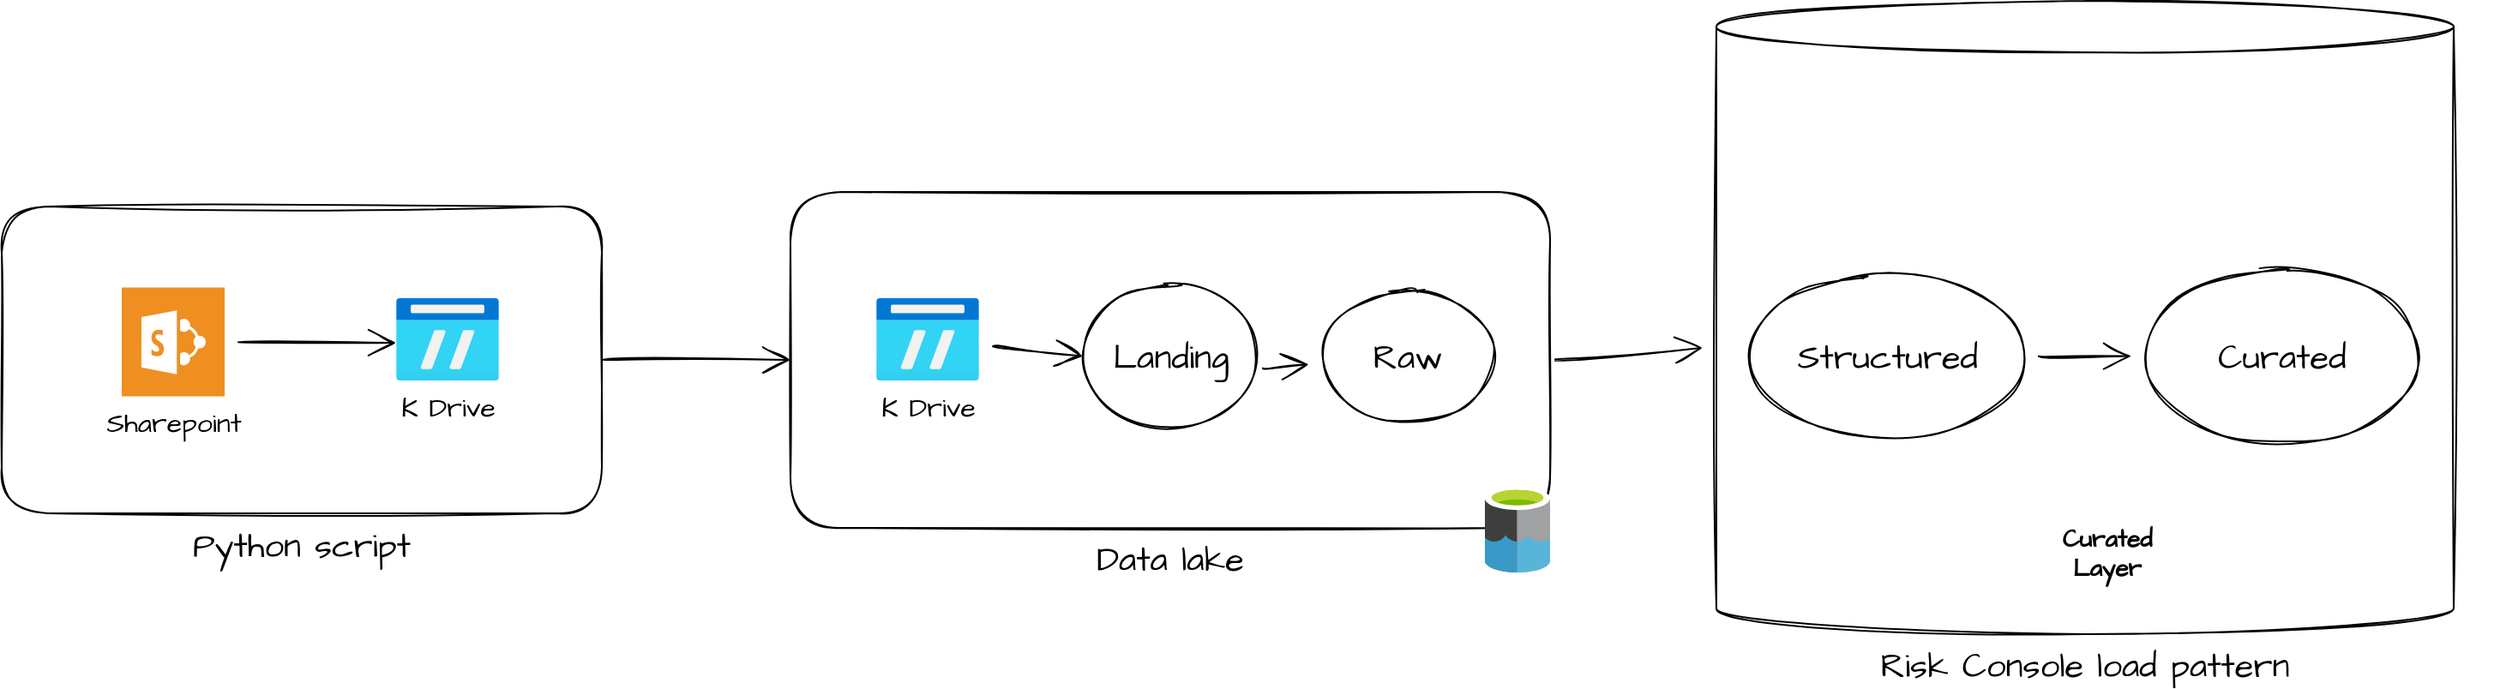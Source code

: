 <mxfile version="16.2.7" type="embed"><diagram id="WI9T0HZ2pTsCkuznbFz-" name="Page-1"><mxGraphModel dx="3231" dy="1156" grid="1" gridSize="10" guides="1" tooltips="1" connect="1" arrows="1" fold="1" page="1" pageScale="1" pageWidth="1169" pageHeight="827" math="0" shadow="0"><root><mxCell id="0"/><mxCell id="1" parent="0"/><mxCell id="xbpsUJD9Vo-OIJZF8eFz-1" value="Risk Console load pattern" style="shape=cylinder3;whiteSpace=wrap;html=1;boundedLbl=1;backgroundOutline=1;size=15;sketch=1;hachureGap=4;pointerEvents=0;fontFamily=Architects Daughter;fontSource=https%3A%2F%2Ffonts.googleapis.com%2Fcss%3Ffamily%3DArchitects%2BDaughter;fontSize=20;labelPosition=center;verticalLabelPosition=bottom;align=center;verticalAlign=top;" vertex="1" parent="1"><mxGeometry x="250" y="190.5" width="430" height="369.5" as="geometry"/></mxCell><mxCell id="xbpsUJD9Vo-OIJZF8eFz-4" value="" style="edgeStyle=none;curved=1;rounded=0;sketch=1;hachureGap=4;orthogonalLoop=1;jettySize=auto;html=1;fontFamily=Architects Daughter;fontSource=https%3A%2F%2Ffonts.googleapis.com%2Fcss%3Ffamily%3DArchitects%2BDaughter;fontSize=9;endArrow=open;startSize=14;endSize=14;sourcePerimeterSpacing=8;targetPerimeterSpacing=8;exitX=1;exitY=0.5;exitDx=0;exitDy=0;" edge="1" parent="1" source="xbpsUJD9Vo-OIJZF8eFz-12" target="xbpsUJD9Vo-OIJZF8eFz-1"><mxGeometry relative="1" as="geometry"><mxPoint x="146" y="287.66" as="sourcePoint"/><mxPoint x="245.032" y="286.152" as="targetPoint"/></mxGeometry></mxCell><mxCell id="xbpsUJD9Vo-OIJZF8eFz-5" value="" style="edgeStyle=none;curved=1;rounded=0;sketch=1;hachureGap=4;orthogonalLoop=1;jettySize=auto;html=1;fontFamily=Architects Daughter;fontSource=https%3A%2F%2Ffonts.googleapis.com%2Fcss%3Ffamily%3DArchitects%2BDaughter;fontSize=16;endArrow=open;startSize=14;endSize=14;sourcePerimeterSpacing=8;targetPerimeterSpacing=8;" edge="1" parent="1" source="xbpsUJD9Vo-OIJZF8eFz-6" target="xbpsUJD9Vo-OIJZF8eFz-13"><mxGeometry relative="1" as="geometry"/></mxCell><mxCell id="xbpsUJD9Vo-OIJZF8eFz-6" value="Structured" style="ellipse;whiteSpace=wrap;html=1;sketch=1;hachureGap=4;pointerEvents=0;fontFamily=Architects Daughter;fontSource=https%3A%2F%2Ffonts.googleapis.com%2Fcss%3Ffamily%3DArchitects%2BDaughter;fontSize=20;" vertex="1" parent="1"><mxGeometry x="270" y="347.8" width="160" height="100" as="geometry"/></mxCell><mxCell id="xbpsUJD9Vo-OIJZF8eFz-9" value="Curated Layer" style="text;html=1;strokeColor=none;fillColor=none;align=center;verticalAlign=middle;whiteSpace=wrap;rounded=0;sketch=1;hachureGap=4;pointerEvents=0;fontFamily=Architects Daughter;fontSource=https%3A%2F%2Ffonts.googleapis.com%2Fcss%3Ffamily%3DArchitects%2BDaughter;fontSize=14;fontStyle=1" vertex="1" parent="1"><mxGeometry x="440" y="498" width="76" height="30" as="geometry"/></mxCell><mxCell id="xbpsUJD9Vo-OIJZF8eFz-10" value="" style="shape=image;html=1;verticalAlign=top;verticalLabelPosition=bottom;labelBackgroundColor=#ffffff;imageAspect=0;aspect=fixed;image=https://cdn1.iconfinder.com/data/icons/free-line-christmas/24/christmas-snow-snowflake-weather-winter-128.png;sketch=1;hachureGap=4;pointerEvents=0;fontFamily=Architects Daughter;fontSource=https%3A%2F%2Ffonts.googleapis.com%2Fcss%3Ffamily%3DArchitects%2BDaughter;fontSize=20;" vertex="1" parent="1"><mxGeometry x="660" y="528" width="46" height="46" as="geometry"/></mxCell><mxCell id="xbpsUJD9Vo-OIJZF8eFz-11" value="Python script" style="rounded=1;whiteSpace=wrap;html=1;sketch=1;hachureGap=4;pointerEvents=0;fontFamily=Architects Daughter;fontSource=https%3A%2F%2Ffonts.googleapis.com%2Fcss%3Ffamily%3DArchitects%2BDaughter;fontSize=20;labelPosition=center;verticalLabelPosition=bottom;align=center;verticalAlign=top;" vertex="1" parent="1"><mxGeometry x="-750" y="310.5" width="350" height="179" as="geometry"/></mxCell><mxCell id="xbpsUJD9Vo-OIJZF8eFz-12" value="Data lake" style="rounded=1;whiteSpace=wrap;html=1;sketch=1;hachureGap=4;pointerEvents=0;fontFamily=Architects Daughter;fontSource=https%3A%2F%2Ffonts.googleapis.com%2Fcss%3Ffamily%3DArchitects%2BDaughter;fontSize=20;labelPosition=center;verticalLabelPosition=bottom;align=center;verticalAlign=top;" vertex="1" parent="1"><mxGeometry x="-290" y="302" width="443" height="196" as="geometry"/></mxCell><mxCell id="xbpsUJD9Vo-OIJZF8eFz-13" value="Curated" style="ellipse;whiteSpace=wrap;html=1;sketch=1;hachureGap=4;pointerEvents=0;fontFamily=Architects Daughter;fontSource=https%3A%2F%2Ffonts.googleapis.com%2Fcss%3Ffamily%3DArchitects%2BDaughter;fontSize=20;" vertex="1" parent="1"><mxGeometry x="500" y="347.8" width="160" height="100" as="geometry"/></mxCell><mxCell id="xbpsUJD9Vo-OIJZF8eFz-14" value="" style="sketch=0;aspect=fixed;html=1;points=[];align=center;image;fontSize=12;image=img/lib/mscae/Data_Lake.svg;hachureGap=4;pointerEvents=0;fontFamily=Architects Daughter;fontSource=https%3A%2F%2Ffonts.googleapis.com%2Fcss%3Ffamily%3DArchitects%2BDaughter;" vertex="1" parent="1"><mxGeometry x="115" y="474" width="38" height="50" as="geometry"/></mxCell><mxCell id="xbpsUJD9Vo-OIJZF8eFz-15" style="edgeStyle=none;curved=1;rounded=0;sketch=1;hachureGap=4;orthogonalLoop=1;jettySize=auto;html=1;exitX=1.029;exitY=0.588;exitDx=0;exitDy=0;fontFamily=Architects Daughter;fontSource=https%3A%2F%2Ffonts.googleapis.com%2Fcss%3Ffamily%3DArchitects%2BDaughter;fontSize=16;endArrow=open;startSize=14;endSize=14;sourcePerimeterSpacing=8;targetPerimeterSpacing=8;exitPerimeter=0;" edge="1" parent="1" source="xbpsUJD9Vo-OIJZF8eFz-16" target="xbpsUJD9Vo-OIJZF8eFz-17"><mxGeometry relative="1" as="geometry"/></mxCell><mxCell id="xbpsUJD9Vo-OIJZF8eFz-16" value="Landing" style="ellipse;whiteSpace=wrap;html=1;sketch=1;hachureGap=4;pointerEvents=0;fontFamily=Architects Daughter;fontSource=https%3A%2F%2Ffonts.googleapis.com%2Fcss%3Ffamily%3DArchitects%2BDaughter;fontSize=20;" vertex="1" parent="1"><mxGeometry x="-119.5" y="357.8" width="102" height="80" as="geometry"/></mxCell><mxCell id="xbpsUJD9Vo-OIJZF8eFz-17" value="Raw" style="ellipse;whiteSpace=wrap;html=1;sketch=1;hachureGap=4;pointerEvents=0;fontFamily=Architects Daughter;fontSource=https%3A%2F%2Ffonts.googleapis.com%2Fcss%3Ffamily%3DArchitects%2BDaughter;fontSize=20;" vertex="1" parent="1"><mxGeometry x="20" y="357.8" width="100" height="80" as="geometry"/></mxCell><mxCell id="xbpsUJD9Vo-OIJZF8eFz-19" value="&lt;font face=&quot;Architects Daughter&quot; style=&quot;font-size: 16px&quot;&gt;Sharepoint&lt;/font&gt;" style="shadow=0;dashed=0;html=1;strokeColor=none;fillColor=#EF8F21;labelPosition=center;verticalLabelPosition=bottom;verticalAlign=top;align=center;outlineConnect=0;shape=mxgraph.veeam.ms_sharepoint;" vertex="1" parent="1"><mxGeometry x="-680" y="357.8" width="60" height="63.4" as="geometry"/></mxCell><mxCell id="xbpsUJD9Vo-OIJZF8eFz-20" value="&lt;font face=&quot;Architects Daughter&quot; data-font-src=&quot;https://fonts.googleapis.com/css?family=Architects+Daughter&quot; style=&quot;font-size: 16px&quot;&gt;K Drive&lt;/font&gt;" style="aspect=fixed;html=1;points=[];align=center;image;fontSize=12;image=img/lib/azure2/general/FTP.svg;" vertex="1" parent="1"><mxGeometry x="-520" y="364" width="60" height="48" as="geometry"/></mxCell><mxCell id="xbpsUJD9Vo-OIJZF8eFz-22" style="edgeStyle=none;curved=1;rounded=0;sketch=1;hachureGap=4;orthogonalLoop=1;jettySize=auto;html=1;fontFamily=Architects Daughter;fontSource=https%3A%2F%2Ffonts.googleapis.com%2Fcss%3Ffamily%3DArchitects%2BDaughter;fontSize=16;endArrow=open;startSize=14;endSize=14;sourcePerimeterSpacing=8;targetPerimeterSpacing=8;entryX=0;entryY=0.542;entryDx=0;entryDy=0;entryPerimeter=0;" edge="1" parent="1" source="xbpsUJD9Vo-OIJZF8eFz-19" target="xbpsUJD9Vo-OIJZF8eFz-20"><mxGeometry relative="1" as="geometry"><mxPoint x="-610.002" y="386.48" as="sourcePoint"/><mxPoint x="-572.552" y="409.005" as="targetPoint"/></mxGeometry></mxCell><mxCell id="xbpsUJD9Vo-OIJZF8eFz-26" value="" style="edgeStyle=none;curved=1;rounded=0;sketch=1;hachureGap=4;orthogonalLoop=1;jettySize=auto;html=1;fontFamily=Architects Daughter;fontSource=https%3A%2F%2Ffonts.googleapis.com%2Fcss%3Ffamily%3DArchitects%2BDaughter;fontSize=9;endArrow=open;startSize=14;endSize=14;sourcePerimeterSpacing=8;targetPerimeterSpacing=8;exitX=1;exitY=0.5;exitDx=0;exitDy=0;entryX=0;entryY=0.5;entryDx=0;entryDy=0;" edge="1" parent="1" source="xbpsUJD9Vo-OIJZF8eFz-11" target="xbpsUJD9Vo-OIJZF8eFz-12"><mxGeometry relative="1" as="geometry"><mxPoint x="163" y="410" as="sourcePoint"/><mxPoint x="256" y="407.583" as="targetPoint"/></mxGeometry></mxCell><mxCell id="xbpsUJD9Vo-OIJZF8eFz-27" value="&lt;font face=&quot;Architects Daughter&quot; data-font-src=&quot;https://fonts.googleapis.com/css?family=Architects+Daughter&quot; style=&quot;font-size: 16px&quot;&gt;K Drive&lt;/font&gt;" style="aspect=fixed;html=1;points=[];align=center;image;fontSize=12;image=img/lib/azure2/general/FTP.svg;" vertex="1" parent="1"><mxGeometry x="-240" y="364" width="60" height="48" as="geometry"/></mxCell><mxCell id="xbpsUJD9Vo-OIJZF8eFz-28" style="edgeStyle=none;curved=1;rounded=0;sketch=1;hachureGap=4;orthogonalLoop=1;jettySize=auto;html=1;fontFamily=Architects Daughter;fontSource=https%3A%2F%2Ffonts.googleapis.com%2Fcss%3Ffamily%3DArchitects%2BDaughter;fontSize=16;endArrow=open;startSize=14;endSize=14;sourcePerimeterSpacing=8;targetPerimeterSpacing=8;entryX=0;entryY=0.5;entryDx=0;entryDy=0;" edge="1" parent="1" source="xbpsUJD9Vo-OIJZF8eFz-27" target="xbpsUJD9Vo-OIJZF8eFz-16"><mxGeometry relative="1" as="geometry"><mxPoint x="-4.542" y="414.84" as="sourcePoint"/><mxPoint x="22.292" y="412.609" as="targetPoint"/></mxGeometry></mxCell></root></mxGraphModel></diagram></mxfile>